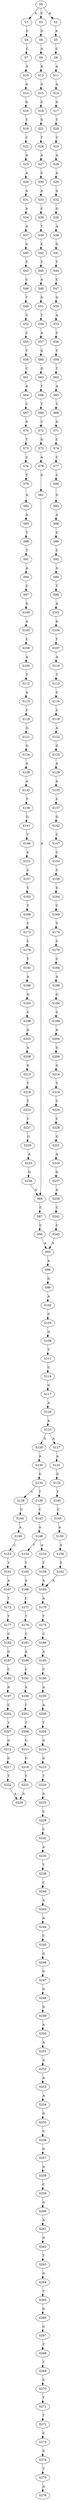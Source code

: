 strict digraph  {
	S0 -> S1 [ label = A ];
	S0 -> S2 [ label = A ];
	S0 -> S3 [ label = C ];
	S1 -> S4 [ label = C ];
	S2 -> S5 [ label = A ];
	S3 -> S6 [ label = G ];
	S4 -> S7 [ label = C ];
	S5 -> S8 [ label = C ];
	S6 -> S9 [ label = A ];
	S7 -> S10 [ label = A ];
	S8 -> S11 [ label = A ];
	S9 -> S12 [ label = A ];
	S10 -> S13 [ label = A ];
	S11 -> S14 [ label = A ];
	S12 -> S15 [ label = A ];
	S13 -> S16 [ label = G ];
	S14 -> S17 [ label = G ];
	S15 -> S18 [ label = C ];
	S16 -> S19 [ label = T ];
	S17 -> S20 [ label = T ];
	S18 -> S21 [ label = G ];
	S19 -> S22 [ label = C ];
	S20 -> S23 [ label = C ];
	S21 -> S24 [ label = T ];
	S22 -> S25 [ label = G ];
	S23 -> S26 [ label = A ];
	S24 -> S27 [ label = A ];
	S25 -> S28 [ label = A ];
	S26 -> S29 [ label = A ];
	S27 -> S30 [ label = C ];
	S28 -> S31 [ label = A ];
	S29 -> S32 [ label = A ];
	S30 -> S33 [ label = A ];
	S31 -> S34 [ label = A ];
	S32 -> S35 [ label = G ];
	S33 -> S36 [ label = C ];
	S34 -> S37 [ label = A ];
	S35 -> S38 [ label = A ];
	S36 -> S39 [ label = T ];
	S37 -> S40 [ label = G ];
	S38 -> S41 [ label = G ];
	S39 -> S42 [ label = C ];
	S40 -> S43 [ label = T ];
	S41 -> S44 [ label = T ];
	S42 -> S45 [ label = T ];
	S43 -> S46 [ label = C ];
	S44 -> S47 [ label = C ];
	S45 -> S48 [ label = A ];
	S46 -> S49 [ label = T ];
	S47 -> S50 [ label = G ];
	S48 -> S51 [ label = G ];
	S49 -> S52 [ label = C ];
	S50 -> S53 [ label = A ];
	S51 -> S54 [ label = T ];
	S52 -> S55 [ label = C ];
	S53 -> S56 [ label = C ];
	S54 -> S57 [ label = A ];
	S55 -> S58 [ label = T ];
	S56 -> S59 [ label = T ];
	S57 -> S60 [ label = G ];
	S58 -> S61 [ label = C ];
	S59 -> S62 [ label = T ];
	S60 -> S63 [ label = G ];
	S61 -> S64 [ label = A ];
	S62 -> S65 [ label = A ];
	S63 -> S66 [ label = T ];
	S64 -> S67 [ label = C ];
	S65 -> S68 [ label = T ];
	S66 -> S69 [ label = T ];
	S67 -> S70 [ label = G ];
	S68 -> S71 [ label = G ];
	S69 -> S72 [ label = C ];
	S70 -> S73 [ label = T ];
	S71 -> S74 [ label = C ];
	S72 -> S75 [ label = G ];
	S73 -> S76 [ label = C ];
	S74 -> S77 [ label = C ];
	S75 -> S78 [ label = A ];
	S76 -> S79 [ label = T ];
	S77 -> S80 [ label = C ];
	S78 -> S81 [ label = G ];
	S79 -> S82 [ label = A ];
	S80 -> S83 [ label = G ];
	S81 -> S84 [ label = A ];
	S82 -> S85 [ label = A ];
	S83 -> S86 [ label = A ];
	S84 -> S87 [ label = C ];
	S85 -> S88 [ label = T ];
	S86 -> S89 [ label = C ];
	S87 -> S90 [ label = C ];
	S88 -> S91 [ label = T ];
	S89 -> S92 [ label = C ];
	S90 -> S93 [ label = A ];
	S91 -> S94 [ label = A ];
	S92 -> S95 [ label = G ];
	S93 -> S96 [ label = A ];
	S94 -> S97 [ label = C ];
	S95 -> S98 [ label = T ];
	S96 -> S99 [ label = G ];
	S97 -> S100 [ label = G ];
	S98 -> S101 [ label = A ];
	S99 -> S102 [ label = A ];
	S100 -> S103 [ label = A ];
	S101 -> S104 [ label = G ];
	S102 -> S105 [ label = C ];
	S103 -> S106 [ label = C ];
	S104 -> S107 [ label = T ];
	S105 -> S108 [ label = G ];
	S106 -> S109 [ label = A ];
	S107 -> S110 [ label = A ];
	S108 -> S111 [ label = T ];
	S109 -> S112 [ label = T ];
	S110 -> S113 [ label = T ];
	S111 -> S114 [ label = C ];
	S112 -> S115 [ label = A ];
	S113 -> S116 [ label = C ];
	S114 -> S117 [ label = G ];
	S115 -> S118 [ label = C ];
	S116 -> S119 [ label = C ];
	S117 -> S120 [ label = A ];
	S118 -> S121 [ label = G ];
	S119 -> S122 [ label = A ];
	S120 -> S123 [ label = A ];
	S121 -> S124 [ label = G ];
	S122 -> S125 [ label = G ];
	S123 -> S126 [ label = G ];
	S123 -> S127 [ label = A ];
	S124 -> S128 [ label = A ];
	S125 -> S129 [ label = A ];
	S126 -> S130 [ label = A ];
	S127 -> S131 [ label = A ];
	S128 -> S132 [ label = A ];
	S129 -> S133 [ label = A ];
	S130 -> S134 [ label = G ];
	S131 -> S135 [ label = G ];
	S132 -> S136 [ label = T ];
	S133 -> S137 [ label = C ];
	S134 -> S138 [ label = T ];
	S134 -> S139 [ label = C ];
	S135 -> S140 [ label = T ];
	S136 -> S141 [ label = G ];
	S137 -> S142 [ label = G ];
	S138 -> S143 [ label = C ];
	S139 -> S144 [ label = C ];
	S140 -> S145 [ label = C ];
	S141 -> S146 [ label = T ];
	S142 -> S147 [ label = C ];
	S143 -> S148 [ label = A ];
	S144 -> S149 [ label = A ];
	S145 -> S150 [ label = A ];
	S146 -> S151 [ label = A ];
	S147 -> S152 [ label = C ];
	S148 -> S153 [ label = A ];
	S148 -> S154 [ label = T ];
	S149 -> S155 [ label = C ];
	S150 -> S156 [ label = A ];
	S151 -> S157 [ label = C ];
	S152 -> S158 [ label = C ];
	S153 -> S159 [ label = T ];
	S154 -> S160 [ label = T ];
	S155 -> S161 [ label = T ];
	S156 -> S162 [ label = T ];
	S157 -> S163 [ label = C ];
	S158 -> S164 [ label = G ];
	S159 -> S165 [ label = A ];
	S160 -> S166 [ label = A ];
	S161 -> S167 [ label = A ];
	S162 -> S165 [ label = A ];
	S163 -> S168 [ label = T ];
	S164 -> S169 [ label = C ];
	S165 -> S170 [ label = A ];
	S166 -> S171 [ label = C ];
	S167 -> S172 [ label = T ];
	S168 -> S173 [ label = T ];
	S169 -> S174 [ label = T ];
	S170 -> S175 [ label = T ];
	S171 -> S176 [ label = T ];
	S172 -> S177 [ label = T ];
	S173 -> S178 [ label = C ];
	S174 -> S179 [ label = C ];
	S175 -> S180 [ label = C ];
	S176 -> S181 [ label = C ];
	S177 -> S182 [ label = C ];
	S178 -> S183 [ label = T ];
	S179 -> S184 [ label = C ];
	S180 -> S185 [ label = A ];
	S181 -> S186 [ label = A ];
	S182 -> S187 [ label = G ];
	S183 -> S188 [ label = A ];
	S184 -> S189 [ label = A ];
	S185 -> S190 [ label = C ];
	S186 -> S191 [ label = C ];
	S187 -> S192 [ label = C ];
	S188 -> S193 [ label = G ];
	S189 -> S194 [ label = G ];
	S190 -> S195 [ label = A ];
	S191 -> S196 [ label = A ];
	S192 -> S197 [ label = A ];
	S193 -> S198 [ label = C ];
	S194 -> S199 [ label = C ];
	S195 -> S200 [ label = A ];
	S196 -> S201 [ label = C ];
	S197 -> S202 [ label = C ];
	S198 -> S203 [ label = A ];
	S199 -> S204 [ label = A ];
	S200 -> S205 [ label = T ];
	S201 -> S206 [ label = T ];
	S202 -> S207 [ label = T ];
	S203 -> S208 [ label = A ];
	S204 -> S209 [ label = G ];
	S205 -> S210 [ label = G ];
	S206 -> S211 [ label = G ];
	S207 -> S212 [ label = G ];
	S208 -> S213 [ label = G ];
	S209 -> S214 [ label = G ];
	S210 -> S215 [ label = G ];
	S211 -> S216 [ label = G ];
	S212 -> S217 [ label = G ];
	S213 -> S218 [ label = T ];
	S214 -> S219 [ label = T ];
	S215 -> S220 [ label = T ];
	S216 -> S221 [ label = T ];
	S217 -> S222 [ label = T ];
	S218 -> S223 [ label = T ];
	S219 -> S224 [ label = C ];
	S220 -> S225 [ label = A ];
	S221 -> S226 [ label = A ];
	S222 -> S226 [ label = A ];
	S223 -> S227 [ label = C ];
	S224 -> S228 [ label = C ];
	S225 -> S229 [ label = C ];
	S227 -> S230 [ label = G ];
	S228 -> S231 [ label = G ];
	S229 -> S232 [ label = C ];
	S230 -> S233 [ label = A ];
	S231 -> S234 [ label = A ];
	S232 -> S235 [ label = A ];
	S233 -> S236 [ label = G ];
	S234 -> S237 [ label = G ];
	S235 -> S238 [ label = T ];
	S236 -> S84 [ label = A ];
	S237 -> S239 [ label = A ];
	S238 -> S240 [ label = C ];
	S239 -> S241 [ label = C ];
	S240 -> S242 [ label = A ];
	S241 -> S243 [ label = C ];
	S242 -> S244 [ label = A ];
	S243 -> S93 [ label = A ];
	S244 -> S245 [ label = C ];
	S245 -> S246 [ label = G ];
	S246 -> S247 [ label = G ];
	S247 -> S248 [ label = G ];
	S248 -> S249 [ label = G ];
	S249 -> S250 [ label = A ];
	S250 -> S251 [ label = A ];
	S251 -> S252 [ label = A ];
	S252 -> S253 [ label = A ];
	S253 -> S254 [ label = A ];
	S254 -> S255 [ label = G ];
	S255 -> S256 [ label = C ];
	S256 -> S257 [ label = G ];
	S257 -> S258 [ label = A ];
	S258 -> S259 [ label = C ];
	S259 -> S260 [ label = G ];
	S260 -> S261 [ label = A ];
	S261 -> S262 [ label = G ];
	S262 -> S263 [ label = T ];
	S263 -> S264 [ label = G ];
	S264 -> S265 [ label = T ];
	S265 -> S266 [ label = G ];
	S266 -> S267 [ label = G ];
	S267 -> S268 [ label = T ];
	S268 -> S269 [ label = T ];
	S269 -> S270 [ label = G ];
	S270 -> S271 [ label = T ];
	S271 -> S272 [ label = T ];
	S272 -> S273 [ label = C ];
	S273 -> S274 [ label = G ];
	S274 -> S275 [ label = T ];
	S275 -> S276 [ label = A ];
}
